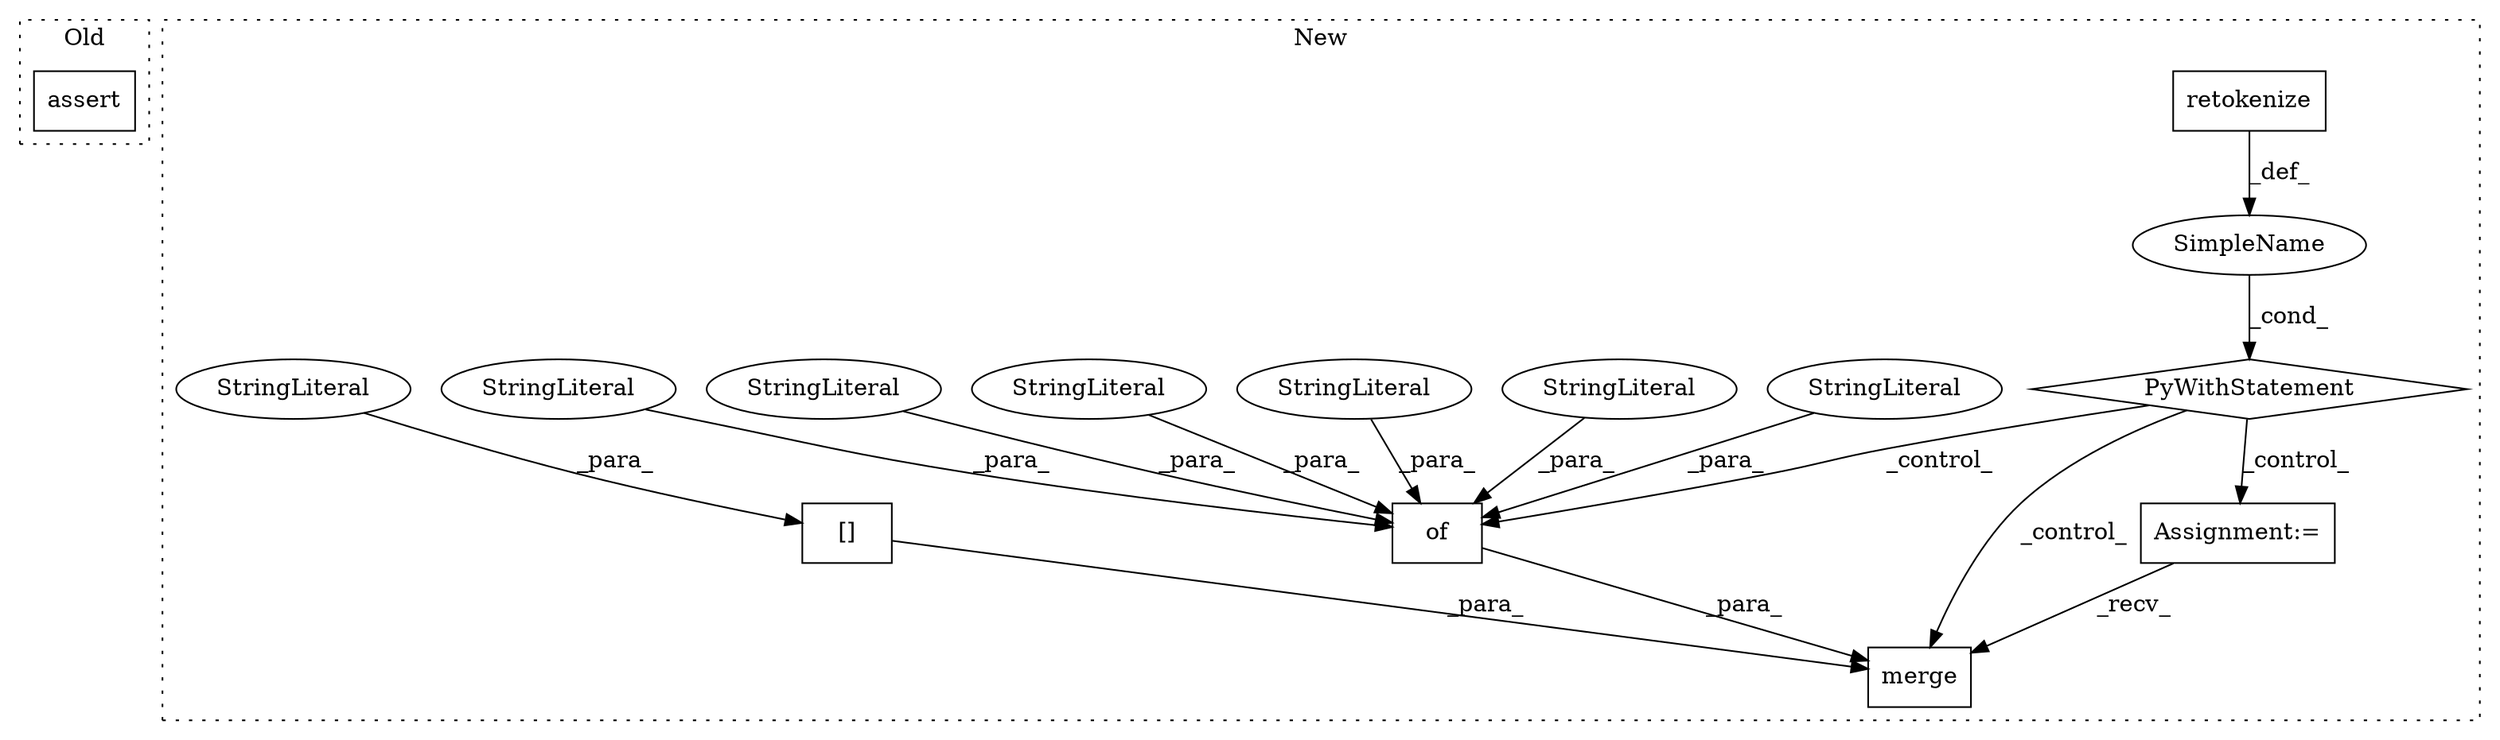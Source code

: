 digraph G {
subgraph cluster0 {
1 [label="assert" a="6" s="999" l="7" shape="box"];
label = "Old";
style="dotted";
}
subgraph cluster1 {
2 [label="retokenize" a="32" s="669" l="12" shape="box"];
3 [label="PyWithStatement" a="104" s="655,681" l="10,2" shape="diamond"];
4 [label="SimpleName" a="42" s="" l="" shape="ellipse"];
5 [label="of" a="32" s="760,813" l="3,1" shape="box"];
6 [label="StringLiteral" a="45" s="763" l="5" shape="ellipse"];
7 [label="StringLiteral" a="45" s="783" l="13" shape="ellipse"];
8 [label="StringLiteral" a="45" s="769" l="5" shape="ellipse"];
9 [label="StringLiteral" a="45" s="808" l="5" shape="ellipse"];
10 [label="StringLiteral" a="45" s="797" l="10" shape="ellipse"];
11 [label="StringLiteral" a="45" s="775" l="7" shape="ellipse"];
12 [label="merge" a="32" s="726,814" l="6,1" shape="box"];
13 [label="[]" a="2" s="732,754" l="4,1" shape="box"];
14 [label="StringLiteral" a="45" s="736" l="18" shape="ellipse"];
15 [label="Assignment:=" a="7" s="695" l="11" shape="box"];
label = "New";
style="dotted";
}
2 -> 4 [label="_def_"];
3 -> 15 [label="_control_"];
3 -> 5 [label="_control_"];
3 -> 12 [label="_control_"];
4 -> 3 [label="_cond_"];
5 -> 12 [label="_para_"];
6 -> 5 [label="_para_"];
7 -> 5 [label="_para_"];
8 -> 5 [label="_para_"];
9 -> 5 [label="_para_"];
10 -> 5 [label="_para_"];
11 -> 5 [label="_para_"];
13 -> 12 [label="_para_"];
14 -> 13 [label="_para_"];
15 -> 12 [label="_recv_"];
}
